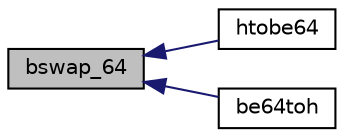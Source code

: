 digraph "bswap_64"
{
  edge [fontname="Helvetica",fontsize="10",labelfontname="Helvetica",labelfontsize="10"];
  node [fontname="Helvetica",fontsize="10",shape=record];
  rankdir="LR";
  Node9 [label="bswap_64",height=0.2,width=0.4,color="black", fillcolor="grey75", style="filled", fontcolor="black"];
  Node9 -> Node10 [dir="back",color="midnightblue",fontsize="10",style="solid",fontname="Helvetica"];
  Node10 [label="htobe64",height=0.2,width=0.4,color="black", fillcolor="white", style="filled",URL="$d1/d84/endian_8h.html#a55844e5fbe9a8ab3e9793335a16e2efc"];
  Node9 -> Node11 [dir="back",color="midnightblue",fontsize="10",style="solid",fontname="Helvetica"];
  Node11 [label="be64toh",height=0.2,width=0.4,color="black", fillcolor="white", style="filled",URL="$d1/d84/endian_8h.html#a7e9c4c9533cf8d9486c8b512ccb43e22"];
}
